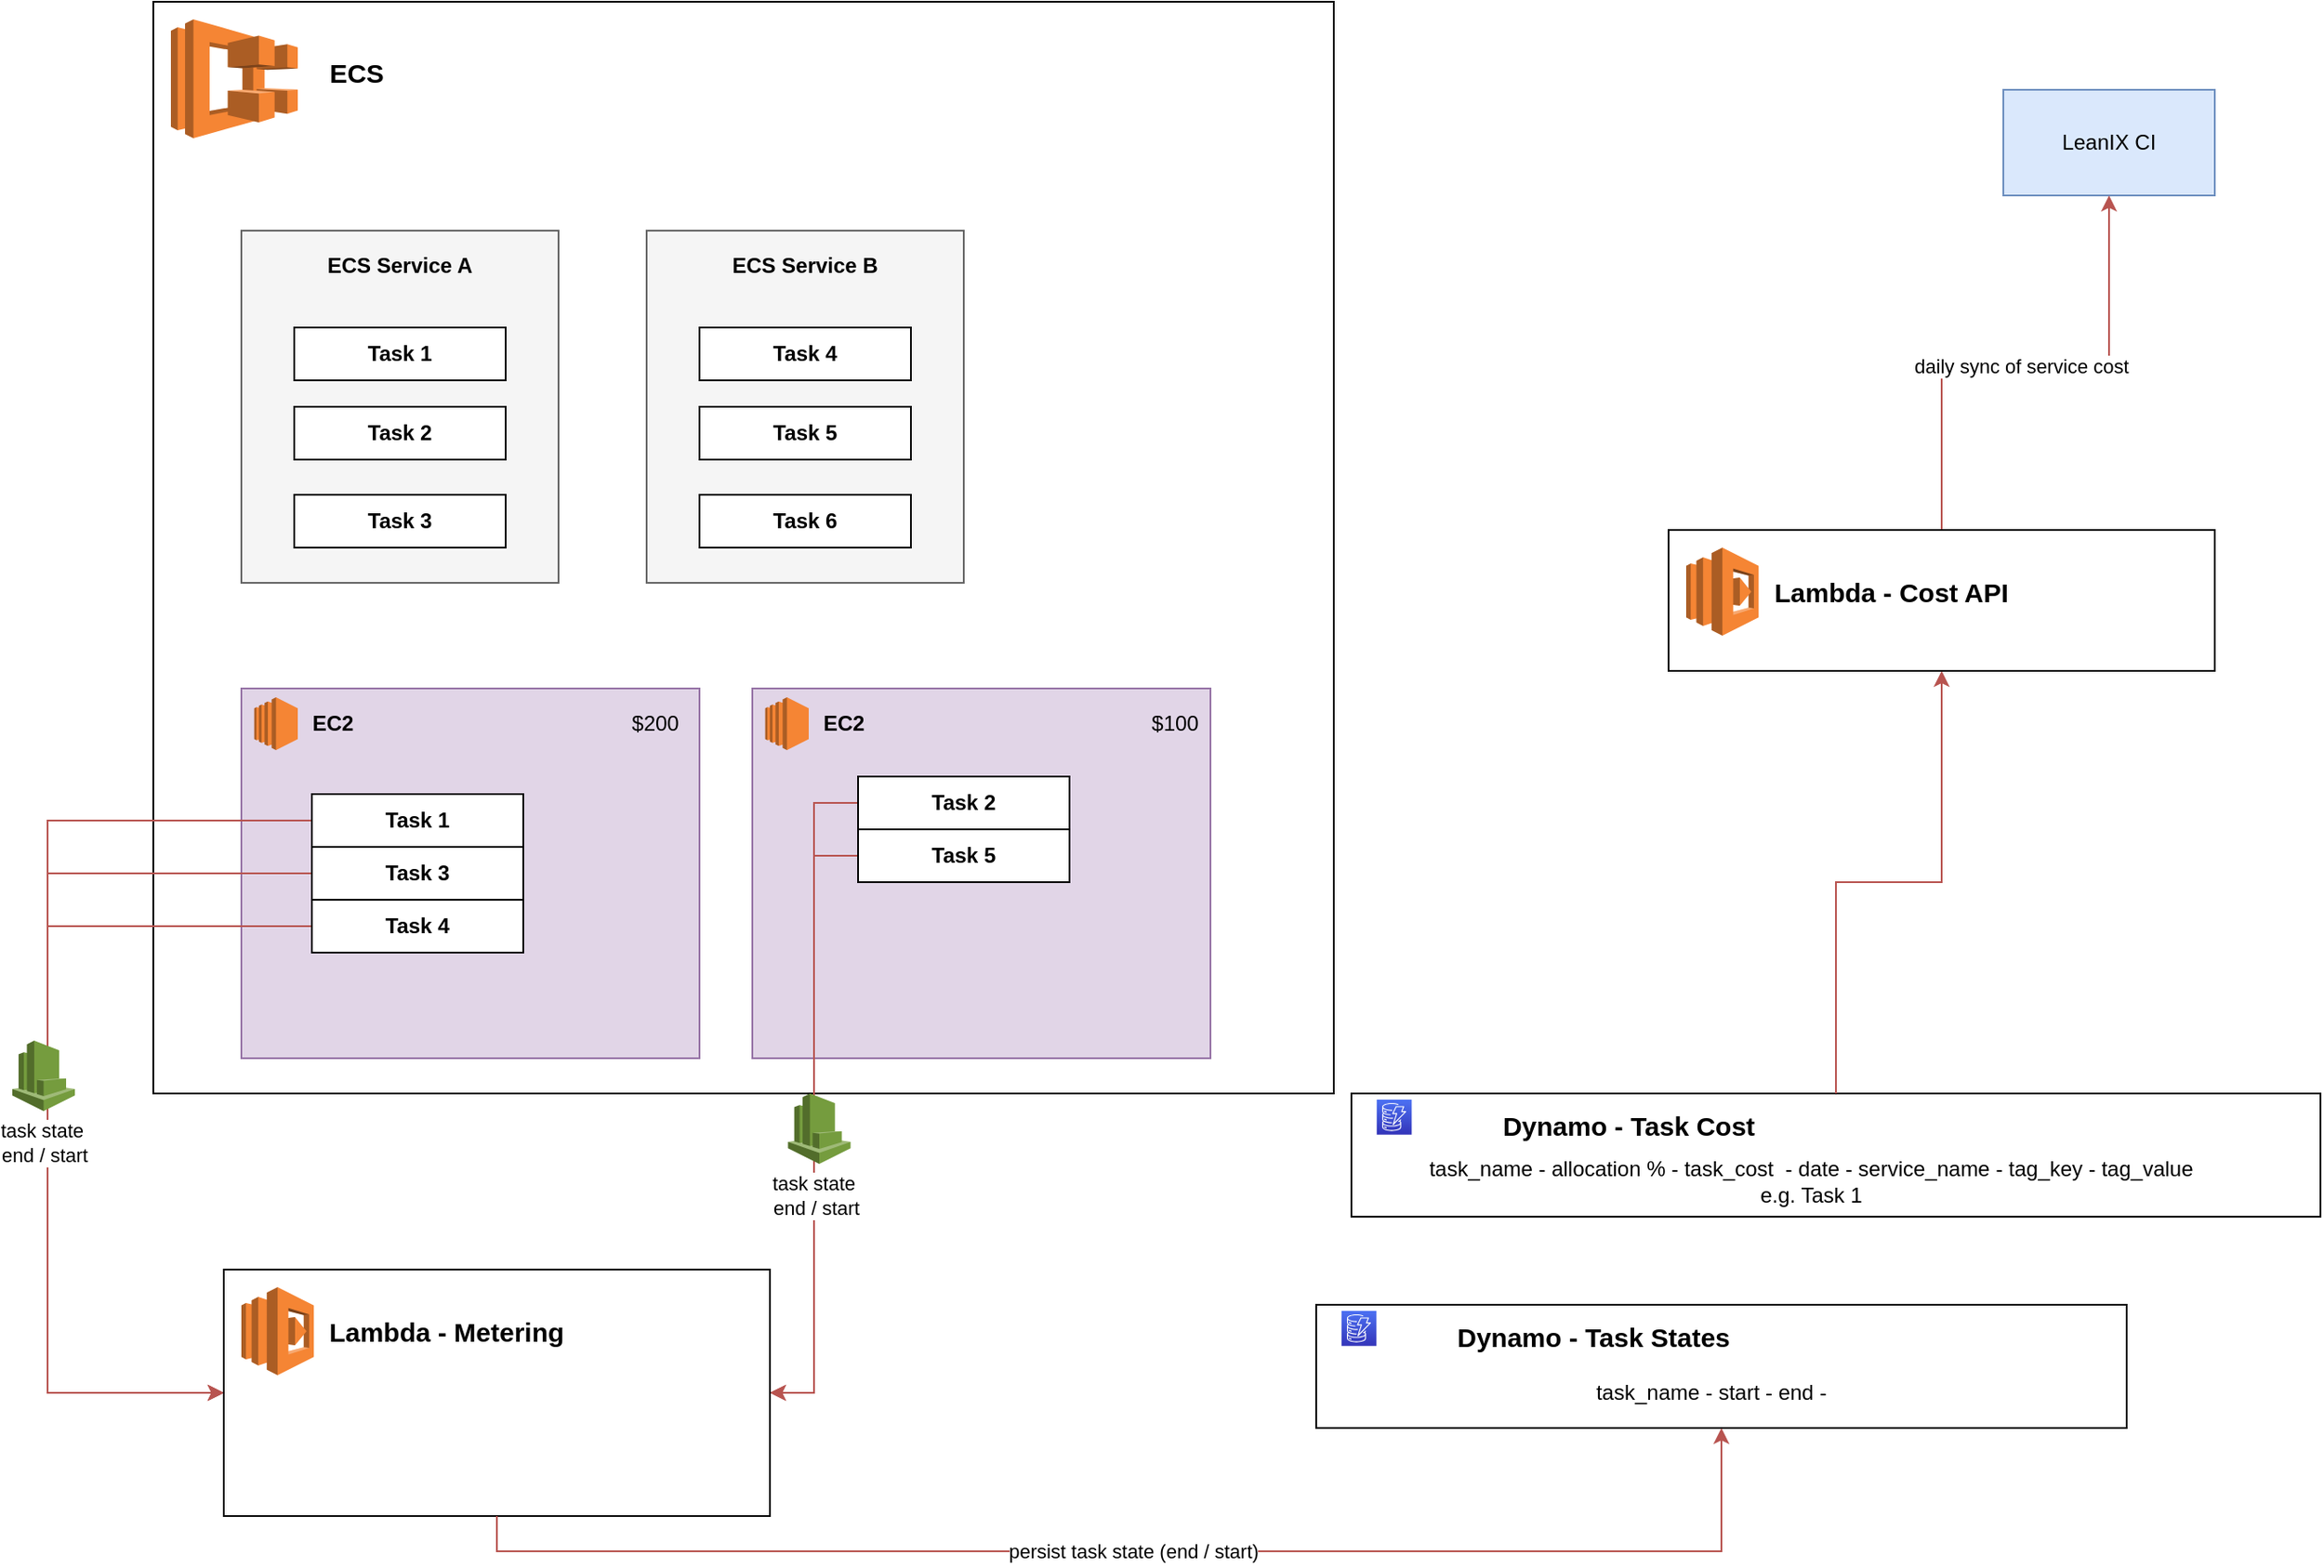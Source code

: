 <mxfile version="14.6.9" type="github">
  <diagram id="FMYuv1Z7_I0VgL38lzHM" name="Page-1">
    <mxGraphModel dx="2037" dy="1134" grid="1" gridSize="10" guides="1" tooltips="1" connect="1" arrows="1" fold="1" page="1" pageScale="1" pageWidth="1654" pageHeight="1169" math="0" shadow="0">
      <root>
        <mxCell id="0" />
        <mxCell id="1" parent="0" />
        <mxCell id="4H8HrIyHu1BFUtkwFFCx-1" value="" style="rounded=0;whiteSpace=wrap;html=1;" parent="1" vertex="1">
          <mxGeometry x="180" y="70" width="670" height="620" as="geometry" />
        </mxCell>
        <mxCell id="4H8HrIyHu1BFUtkwFFCx-2" value="" style="outlineConnect=0;dashed=0;verticalLabelPosition=bottom;verticalAlign=top;align=center;html=1;shape=mxgraph.aws3.ecs;fillColor=#F58534;gradientColor=none;" parent="1" vertex="1">
          <mxGeometry x="190" y="80" width="72" height="67.5" as="geometry" />
        </mxCell>
        <mxCell id="4H8HrIyHu1BFUtkwFFCx-3" value="&lt;font style=&quot;font-size: 15px&quot;&gt;&lt;b&gt;ECS&lt;/b&gt;&lt;/font&gt;" style="text;html=1;align=center;verticalAlign=middle;resizable=0;points=[];autosize=1;strokeColor=none;" parent="1" vertex="1">
          <mxGeometry x="270" y="100" width="50" height="20" as="geometry" />
        </mxCell>
        <mxCell id="4H8HrIyHu1BFUtkwFFCx-4" value="" style="rounded=0;whiteSpace=wrap;html=1;fillColor=#f5f5f5;strokeColor=#666666;fontColor=#333333;fontStyle=1" parent="1" vertex="1">
          <mxGeometry x="230" y="200" width="180" height="200" as="geometry" />
        </mxCell>
        <mxCell id="4H8HrIyHu1BFUtkwFFCx-6" value="Task 1" style="rounded=0;whiteSpace=wrap;html=1;fontStyle=1" parent="1" vertex="1">
          <mxGeometry x="260" y="255" width="120" height="30" as="geometry" />
        </mxCell>
        <mxCell id="4H8HrIyHu1BFUtkwFFCx-7" value="Task 2" style="rounded=0;whiteSpace=wrap;html=1;fontStyle=1" parent="1" vertex="1">
          <mxGeometry x="260" y="300" width="120" height="30" as="geometry" />
        </mxCell>
        <mxCell id="4H8HrIyHu1BFUtkwFFCx-8" value="Task 3" style="rounded=0;whiteSpace=wrap;html=1;fontStyle=1" parent="1" vertex="1">
          <mxGeometry x="260" y="350" width="120" height="30" as="geometry" />
        </mxCell>
        <mxCell id="4H8HrIyHu1BFUtkwFFCx-9" value="" style="rounded=0;whiteSpace=wrap;html=1;fillColor=#e1d5e7;strokeColor=#9673a6;" parent="1" vertex="1">
          <mxGeometry x="230" y="460" width="260" height="210" as="geometry" />
        </mxCell>
        <mxCell id="4H8HrIyHu1BFUtkwFFCx-10" value="EC2" style="text;html=1;strokeColor=none;fillColor=none;align=center;verticalAlign=middle;whiteSpace=wrap;rounded=0;fontStyle=1" parent="1" vertex="1">
          <mxGeometry x="262" y="470" width="40" height="20" as="geometry" />
        </mxCell>
        <mxCell id="4H8HrIyHu1BFUtkwFFCx-11" value="" style="outlineConnect=0;dashed=0;verticalLabelPosition=bottom;verticalAlign=top;align=center;html=1;shape=mxgraph.aws3.ec2;fillColor=#F58534;gradientColor=none;" parent="1" vertex="1">
          <mxGeometry x="237.32" y="465" width="24.68" height="30" as="geometry" />
        </mxCell>
        <mxCell id="4H8HrIyHu1BFUtkwFFCx-12" value="" style="rounded=0;whiteSpace=wrap;html=1;fillColor=#e1d5e7;strokeColor=#9673a6;" parent="1" vertex="1">
          <mxGeometry x="520" y="460" width="260" height="210" as="geometry" />
        </mxCell>
        <mxCell id="4H8HrIyHu1BFUtkwFFCx-13" value="EC2" style="text;html=1;strokeColor=none;fillColor=none;align=center;verticalAlign=middle;whiteSpace=wrap;rounded=0;fontStyle=1" parent="1" vertex="1">
          <mxGeometry x="552" y="470" width="40" height="20" as="geometry" />
        </mxCell>
        <mxCell id="4H8HrIyHu1BFUtkwFFCx-14" value="" style="outlineConnect=0;dashed=0;verticalLabelPosition=bottom;verticalAlign=top;align=center;html=1;shape=mxgraph.aws3.ec2;fillColor=#F58534;gradientColor=none;" parent="1" vertex="1">
          <mxGeometry x="527.32" y="465" width="24.68" height="30" as="geometry" />
        </mxCell>
        <mxCell id="4H8HrIyHu1BFUtkwFFCx-15" value="" style="rounded=0;whiteSpace=wrap;html=1;fillColor=#f5f5f5;strokeColor=#666666;fontColor=#333333;fontStyle=1" parent="1" vertex="1">
          <mxGeometry x="460" y="200" width="180" height="200" as="geometry" />
        </mxCell>
        <mxCell id="4H8HrIyHu1BFUtkwFFCx-16" value="Task 4" style="rounded=0;whiteSpace=wrap;html=1;fontStyle=1" parent="1" vertex="1">
          <mxGeometry x="490" y="255" width="120" height="30" as="geometry" />
        </mxCell>
        <mxCell id="4H8HrIyHu1BFUtkwFFCx-17" value="Task 5" style="rounded=0;whiteSpace=wrap;html=1;fontStyle=1" parent="1" vertex="1">
          <mxGeometry x="490" y="300" width="120" height="30" as="geometry" />
        </mxCell>
        <mxCell id="4H8HrIyHu1BFUtkwFFCx-18" value="Task 6" style="rounded=0;whiteSpace=wrap;html=1;fontStyle=1" parent="1" vertex="1">
          <mxGeometry x="490" y="350" width="120" height="30" as="geometry" />
        </mxCell>
        <mxCell id="4H8HrIyHu1BFUtkwFFCx-19" value="ECS Service A" style="text;html=1;strokeColor=none;fillColor=none;align=center;verticalAlign=middle;whiteSpace=wrap;rounded=0;fontStyle=1" parent="1" vertex="1">
          <mxGeometry x="255" y="210" width="130" height="20" as="geometry" />
        </mxCell>
        <mxCell id="4H8HrIyHu1BFUtkwFFCx-20" value="ECS Service B" style="text;html=1;strokeColor=none;fillColor=none;align=center;verticalAlign=middle;whiteSpace=wrap;rounded=0;fontStyle=1" parent="1" vertex="1">
          <mxGeometry x="485" y="210" width="130" height="20" as="geometry" />
        </mxCell>
        <mxCell id="qThhuBaJwghWSxTin29X-5" style="edgeStyle=orthogonalEdgeStyle;rounded=0;orthogonalLoop=1;jettySize=auto;html=1;entryX=0;entryY=0.5;entryDx=0;entryDy=0;fillColor=#f8cecc;strokeColor=#B85450;" edge="1" parent="1" source="4H8HrIyHu1BFUtkwFFCx-21" target="4H8HrIyHu1BFUtkwFFCx-28">
          <mxGeometry relative="1" as="geometry">
            <Array as="points">
              <mxPoint x="120" y="535" />
              <mxPoint x="120" y="860" />
            </Array>
          </mxGeometry>
        </mxCell>
        <mxCell id="4H8HrIyHu1BFUtkwFFCx-21" value="Task 1" style="rounded=0;whiteSpace=wrap;html=1;fontStyle=1" parent="1" vertex="1">
          <mxGeometry x="270" y="520" width="120" height="30" as="geometry" />
        </mxCell>
        <mxCell id="qThhuBaJwghWSxTin29X-8" style="edgeStyle=orthogonalEdgeStyle;rounded=0;orthogonalLoop=1;jettySize=auto;html=1;entryX=1;entryY=0.5;entryDx=0;entryDy=0;strokeColor=#B85450;" edge="1" parent="1" source="4H8HrIyHu1BFUtkwFFCx-22" target="4H8HrIyHu1BFUtkwFFCx-28">
          <mxGeometry relative="1" as="geometry" />
        </mxCell>
        <mxCell id="4H8HrIyHu1BFUtkwFFCx-22" value="Task 2" style="rounded=0;whiteSpace=wrap;html=1;fontStyle=1" parent="1" vertex="1">
          <mxGeometry x="580" y="510" width="120" height="30" as="geometry" />
        </mxCell>
        <mxCell id="qThhuBaJwghWSxTin29X-6" style="edgeStyle=orthogonalEdgeStyle;rounded=0;orthogonalLoop=1;jettySize=auto;html=1;entryX=0;entryY=0.5;entryDx=0;entryDy=0;strokeColor=#B85450;" edge="1" parent="1" source="4H8HrIyHu1BFUtkwFFCx-23" target="4H8HrIyHu1BFUtkwFFCx-28">
          <mxGeometry relative="1" as="geometry">
            <Array as="points">
              <mxPoint x="120" y="565" />
              <mxPoint x="120" y="860" />
            </Array>
          </mxGeometry>
        </mxCell>
        <mxCell id="4H8HrIyHu1BFUtkwFFCx-23" value="Task 3" style="rounded=0;whiteSpace=wrap;html=1;fontStyle=1" parent="1" vertex="1">
          <mxGeometry x="270" y="550" width="120" height="30" as="geometry" />
        </mxCell>
        <mxCell id="qThhuBaJwghWSxTin29X-7" style="edgeStyle=orthogonalEdgeStyle;rounded=0;orthogonalLoop=1;jettySize=auto;html=1;entryX=0;entryY=0.5;entryDx=0;entryDy=0;strokeColor=#B85450;" edge="1" parent="1" source="4H8HrIyHu1BFUtkwFFCx-24" target="4H8HrIyHu1BFUtkwFFCx-28">
          <mxGeometry relative="1" as="geometry">
            <Array as="points">
              <mxPoint x="120" y="595" />
              <mxPoint x="120" y="860" />
            </Array>
          </mxGeometry>
        </mxCell>
        <mxCell id="qThhuBaJwghWSxTin29X-10" value="task state&amp;nbsp;&lt;br&gt;end / start" style="edgeLabel;html=1;align=center;verticalAlign=middle;resizable=0;points=[];" vertex="1" connectable="0" parent="qThhuBaJwghWSxTin29X-7">
          <mxGeometry x="0.06" y="-2" relative="1" as="geometry">
            <mxPoint as="offset" />
          </mxGeometry>
        </mxCell>
        <mxCell id="4H8HrIyHu1BFUtkwFFCx-24" value="Task 4" style="rounded=0;whiteSpace=wrap;html=1;fontStyle=1" parent="1" vertex="1">
          <mxGeometry x="270" y="580" width="120" height="30" as="geometry" />
        </mxCell>
        <mxCell id="qThhuBaJwghWSxTin29X-9" style="edgeStyle=orthogonalEdgeStyle;rounded=0;orthogonalLoop=1;jettySize=auto;html=1;entryX=1;entryY=0.5;entryDx=0;entryDy=0;strokeColor=#B85450;" edge="1" parent="1" source="4H8HrIyHu1BFUtkwFFCx-25" target="4H8HrIyHu1BFUtkwFFCx-28">
          <mxGeometry relative="1" as="geometry" />
        </mxCell>
        <mxCell id="qThhuBaJwghWSxTin29X-11" value="task state&amp;nbsp;&lt;br&gt;end / start" style="edgeLabel;html=1;align=center;verticalAlign=middle;resizable=0;points=[];" vertex="1" connectable="0" parent="qThhuBaJwghWSxTin29X-9">
          <mxGeometry x="0.228" y="1" relative="1" as="geometry">
            <mxPoint as="offset" />
          </mxGeometry>
        </mxCell>
        <mxCell id="4H8HrIyHu1BFUtkwFFCx-25" value="Task 5" style="rounded=0;whiteSpace=wrap;html=1;fontStyle=1" parent="1" vertex="1">
          <mxGeometry x="580" y="540" width="120" height="30" as="geometry" />
        </mxCell>
        <mxCell id="4H8HrIyHu1BFUtkwFFCx-26" value="$100" style="text;html=1;strokeColor=none;fillColor=none;align=center;verticalAlign=middle;whiteSpace=wrap;rounded=0;" parent="1" vertex="1">
          <mxGeometry x="740" y="470" width="40" height="20" as="geometry" />
        </mxCell>
        <mxCell id="4H8HrIyHu1BFUtkwFFCx-27" value="$200" style="text;html=1;strokeColor=none;fillColor=none;align=center;verticalAlign=middle;whiteSpace=wrap;rounded=0;" parent="1" vertex="1">
          <mxGeometry x="445" y="470" width="40" height="20" as="geometry" />
        </mxCell>
        <mxCell id="qThhuBaJwghWSxTin29X-1" value="" style="group" vertex="1" connectable="0" parent="1">
          <mxGeometry x="840" y="810" width="460" height="70" as="geometry" />
        </mxCell>
        <mxCell id="4H8HrIyHu1BFUtkwFFCx-31" value="" style="rounded=0;whiteSpace=wrap;html=1;" parent="qThhuBaJwghWSxTin29X-1" vertex="1">
          <mxGeometry width="460" height="70" as="geometry" />
        </mxCell>
        <mxCell id="4H8HrIyHu1BFUtkwFFCx-32" value="" style="points=[[0,0,0],[0.25,0,0],[0.5,0,0],[0.75,0,0],[1,0,0],[0,1,0],[0.25,1,0],[0.5,1,0],[0.75,1,0],[1,1,0],[0,0.25,0],[0,0.5,0],[0,0.75,0],[1,0.25,0],[1,0.5,0],[1,0.75,0]];outlineConnect=0;fontColor=#232F3E;gradientColor=#4D72F3;gradientDirection=north;fillColor=#3334B9;strokeColor=#ffffff;dashed=0;verticalLabelPosition=bottom;verticalAlign=top;align=center;html=1;fontSize=12;fontStyle=0;aspect=fixed;shape=mxgraph.aws4.resourceIcon;resIcon=mxgraph.aws4.dynamodb;" parent="qThhuBaJwghWSxTin29X-1" vertex="1">
          <mxGeometry x="14.375" y="3.5" width="19.833" height="19.833" as="geometry" />
        </mxCell>
        <mxCell id="4H8HrIyHu1BFUtkwFFCx-33" value="&lt;font style=&quot;font-size: 15px&quot;&gt;&lt;b&gt;Dynamo - Task States&lt;/b&gt;&lt;/font&gt;" style="text;html=1;align=center;verticalAlign=middle;resizable=0;points=[];autosize=1;strokeColor=none;" parent="qThhuBaJwghWSxTin29X-1" vertex="1">
          <mxGeometry x="71.875" y="7.583" width="170" height="20" as="geometry" />
        </mxCell>
        <mxCell id="qThhuBaJwghWSxTin29X-18" value="task_name - start - end -&amp;nbsp;" style="text;html=1;strokeColor=none;fillColor=none;align=center;verticalAlign=middle;whiteSpace=wrap;rounded=0;" vertex="1" parent="qThhuBaJwghWSxTin29X-1">
          <mxGeometry x="31.88" y="40" width="388.12" height="20" as="geometry" />
        </mxCell>
        <mxCell id="qThhuBaJwghWSxTin29X-2" value="" style="group" vertex="1" connectable="0" parent="1">
          <mxGeometry x="220" y="790" width="310" height="140" as="geometry" />
        </mxCell>
        <mxCell id="4H8HrIyHu1BFUtkwFFCx-28" value="" style="rounded=0;whiteSpace=wrap;html=1;" parent="qThhuBaJwghWSxTin29X-2" vertex="1">
          <mxGeometry width="310" height="140" as="geometry" />
        </mxCell>
        <mxCell id="4H8HrIyHu1BFUtkwFFCx-29" value="" style="outlineConnect=0;dashed=0;verticalLabelPosition=bottom;verticalAlign=top;align=center;html=1;shape=mxgraph.aws3.lambda;fillColor=#F58534;gradientColor=none;" parent="qThhuBaJwghWSxTin29X-2" vertex="1">
          <mxGeometry x="10" y="10" width="41.13" height="50" as="geometry" />
        </mxCell>
        <mxCell id="4H8HrIyHu1BFUtkwFFCx-30" value="&lt;font style=&quot;font-size: 15px&quot;&gt;&lt;b&gt;Lambda - Metering&lt;/b&gt;&lt;/font&gt;" style="text;html=1;align=center;verticalAlign=middle;resizable=0;points=[];autosize=1;strokeColor=none;" parent="qThhuBaJwghWSxTin29X-2" vertex="1">
          <mxGeometry x="51.13" y="25" width="150" height="20" as="geometry" />
        </mxCell>
        <mxCell id="qThhuBaJwghWSxTin29X-12" style="edgeStyle=orthogonalEdgeStyle;rounded=0;orthogonalLoop=1;jettySize=auto;html=1;entryX=0.5;entryY=1;entryDx=0;entryDy=0;strokeColor=#B85450;" edge="1" parent="1" source="4H8HrIyHu1BFUtkwFFCx-28" target="4H8HrIyHu1BFUtkwFFCx-31">
          <mxGeometry relative="1" as="geometry">
            <Array as="points">
              <mxPoint x="375" y="950" />
              <mxPoint x="1070" y="950" />
            </Array>
          </mxGeometry>
        </mxCell>
        <mxCell id="qThhuBaJwghWSxTin29X-13" value="persist task state (end / start)" style="edgeLabel;html=1;align=center;verticalAlign=middle;resizable=0;points=[];" vertex="1" connectable="0" parent="qThhuBaJwghWSxTin29X-12">
          <mxGeometry x="-0.029" relative="1" as="geometry">
            <mxPoint as="offset" />
          </mxGeometry>
        </mxCell>
        <mxCell id="qThhuBaJwghWSxTin29X-14" value="" style="outlineConnect=0;dashed=0;verticalLabelPosition=bottom;verticalAlign=top;align=center;html=1;shape=mxgraph.aws3.cloudwatch;fillColor=#759C3E;gradientColor=none;" vertex="1" parent="1">
          <mxGeometry x="100" y="660" width="35.49" height="40" as="geometry" />
        </mxCell>
        <mxCell id="qThhuBaJwghWSxTin29X-15" value="" style="outlineConnect=0;dashed=0;verticalLabelPosition=bottom;verticalAlign=top;align=center;html=1;shape=mxgraph.aws3.cloudwatch;fillColor=#759C3E;gradientColor=none;" vertex="1" parent="1">
          <mxGeometry x="540.26" y="690" width="35.49" height="40" as="geometry" />
        </mxCell>
        <mxCell id="qThhuBaJwghWSxTin29X-19" value="" style="group" vertex="1" connectable="0" parent="1">
          <mxGeometry x="860" y="690" width="550" height="70" as="geometry" />
        </mxCell>
        <mxCell id="qThhuBaJwghWSxTin29X-20" value="" style="rounded=0;whiteSpace=wrap;html=1;" vertex="1" parent="qThhuBaJwghWSxTin29X-19">
          <mxGeometry width="550" height="70" as="geometry" />
        </mxCell>
        <mxCell id="qThhuBaJwghWSxTin29X-21" value="" style="points=[[0,0,0],[0.25,0,0],[0.5,0,0],[0.75,0,0],[1,0,0],[0,1,0],[0.25,1,0],[0.5,1,0],[0.75,1,0],[1,1,0],[0,0.25,0],[0,0.5,0],[0,0.75,0],[1,0.25,0],[1,0.5,0],[1,0.75,0]];outlineConnect=0;fontColor=#232F3E;gradientColor=#4D72F3;gradientDirection=north;fillColor=#3334B9;strokeColor=#ffffff;dashed=0;verticalLabelPosition=bottom;verticalAlign=top;align=center;html=1;fontSize=12;fontStyle=0;aspect=fixed;shape=mxgraph.aws4.resourceIcon;resIcon=mxgraph.aws4.dynamodb;" vertex="1" parent="qThhuBaJwghWSxTin29X-19">
          <mxGeometry x="14.375" y="3.5" width="19.833" height="19.833" as="geometry" />
        </mxCell>
        <mxCell id="qThhuBaJwghWSxTin29X-22" value="&lt;font style=&quot;font-size: 15px&quot;&gt;&lt;b&gt;Dynamo - Task Cost&lt;/b&gt;&lt;/font&gt;" style="text;html=1;align=center;verticalAlign=middle;resizable=0;points=[];autosize=1;strokeColor=none;" vertex="1" parent="qThhuBaJwghWSxTin29X-19">
          <mxGeometry x="76.875" y="7.583" width="160" height="20" as="geometry" />
        </mxCell>
        <mxCell id="qThhuBaJwghWSxTin29X-23" value="task_name - allocation % - task_cost&amp;nbsp; - date - service_name - tag_key - tag_value&lt;br&gt;e.g. Task 1" style="text;html=1;strokeColor=none;fillColor=none;align=center;verticalAlign=middle;whiteSpace=wrap;rounded=0;" vertex="1" parent="qThhuBaJwghWSxTin29X-19">
          <mxGeometry x="31.88" y="40" width="458.12" height="20" as="geometry" />
        </mxCell>
        <mxCell id="qThhuBaJwghWSxTin29X-28" style="edgeStyle=orthogonalEdgeStyle;rounded=0;orthogonalLoop=1;jettySize=auto;html=1;strokeColor=#B85450;" edge="1" parent="1" source="qThhuBaJwghWSxTin29X-20" target="qThhuBaJwghWSxTin29X-25">
          <mxGeometry relative="1" as="geometry" />
        </mxCell>
        <mxCell id="qThhuBaJwghWSxTin29X-29" value="LeanIX CI" style="rounded=0;whiteSpace=wrap;html=1;fillColor=#dae8fc;strokeColor=#6c8ebf;" vertex="1" parent="1">
          <mxGeometry x="1230" y="120" width="120" height="60" as="geometry" />
        </mxCell>
        <mxCell id="qThhuBaJwghWSxTin29X-30" style="edgeStyle=orthogonalEdgeStyle;rounded=0;orthogonalLoop=1;jettySize=auto;html=1;entryX=0.5;entryY=1;entryDx=0;entryDy=0;strokeColor=#B85450;exitX=0.5;exitY=0;exitDx=0;exitDy=0;" edge="1" parent="1" source="qThhuBaJwghWSxTin29X-25" target="qThhuBaJwghWSxTin29X-29">
          <mxGeometry relative="1" as="geometry" />
        </mxCell>
        <mxCell id="qThhuBaJwghWSxTin29X-31" value="daily sync of service cost" style="edgeLabel;html=1;align=center;verticalAlign=middle;resizable=0;points=[];" vertex="1" connectable="0" parent="qThhuBaJwghWSxTin29X-30">
          <mxGeometry x="-0.017" y="-2" relative="1" as="geometry">
            <mxPoint as="offset" />
          </mxGeometry>
        </mxCell>
        <mxCell id="qThhuBaJwghWSxTin29X-25" value="" style="rounded=0;whiteSpace=wrap;html=1;" vertex="1" parent="1">
          <mxGeometry x="1040" y="370" width="310" height="80" as="geometry" />
        </mxCell>
        <mxCell id="qThhuBaJwghWSxTin29X-26" value="" style="outlineConnect=0;dashed=0;verticalLabelPosition=bottom;verticalAlign=top;align=center;html=1;shape=mxgraph.aws3.lambda;fillColor=#F58534;gradientColor=none;" vertex="1" parent="1">
          <mxGeometry x="1050" y="380" width="41.13" height="50" as="geometry" />
        </mxCell>
        <mxCell id="qThhuBaJwghWSxTin29X-27" value="&lt;font style=&quot;font-size: 15px&quot;&gt;&lt;b&gt;Lambda - Cost API&lt;/b&gt;&lt;/font&gt;" style="text;html=1;align=center;verticalAlign=middle;resizable=0;points=[];autosize=1;strokeColor=none;" vertex="1" parent="1">
          <mxGeometry x="1091.13" y="395" width="150" height="20" as="geometry" />
        </mxCell>
      </root>
    </mxGraphModel>
  </diagram>
</mxfile>

